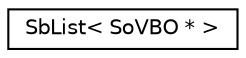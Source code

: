 digraph "Graphical Class Hierarchy"
{
 // LATEX_PDF_SIZE
  edge [fontname="Helvetica",fontsize="10",labelfontname="Helvetica",labelfontsize="10"];
  node [fontname="Helvetica",fontsize="10",shape=record];
  rankdir="LR";
  Node0 [label="SbList\< SoVBO * \>",height=0.2,width=0.4,color="black", fillcolor="white", style="filled",URL="$classSbList.html",tooltip=" "];
}
